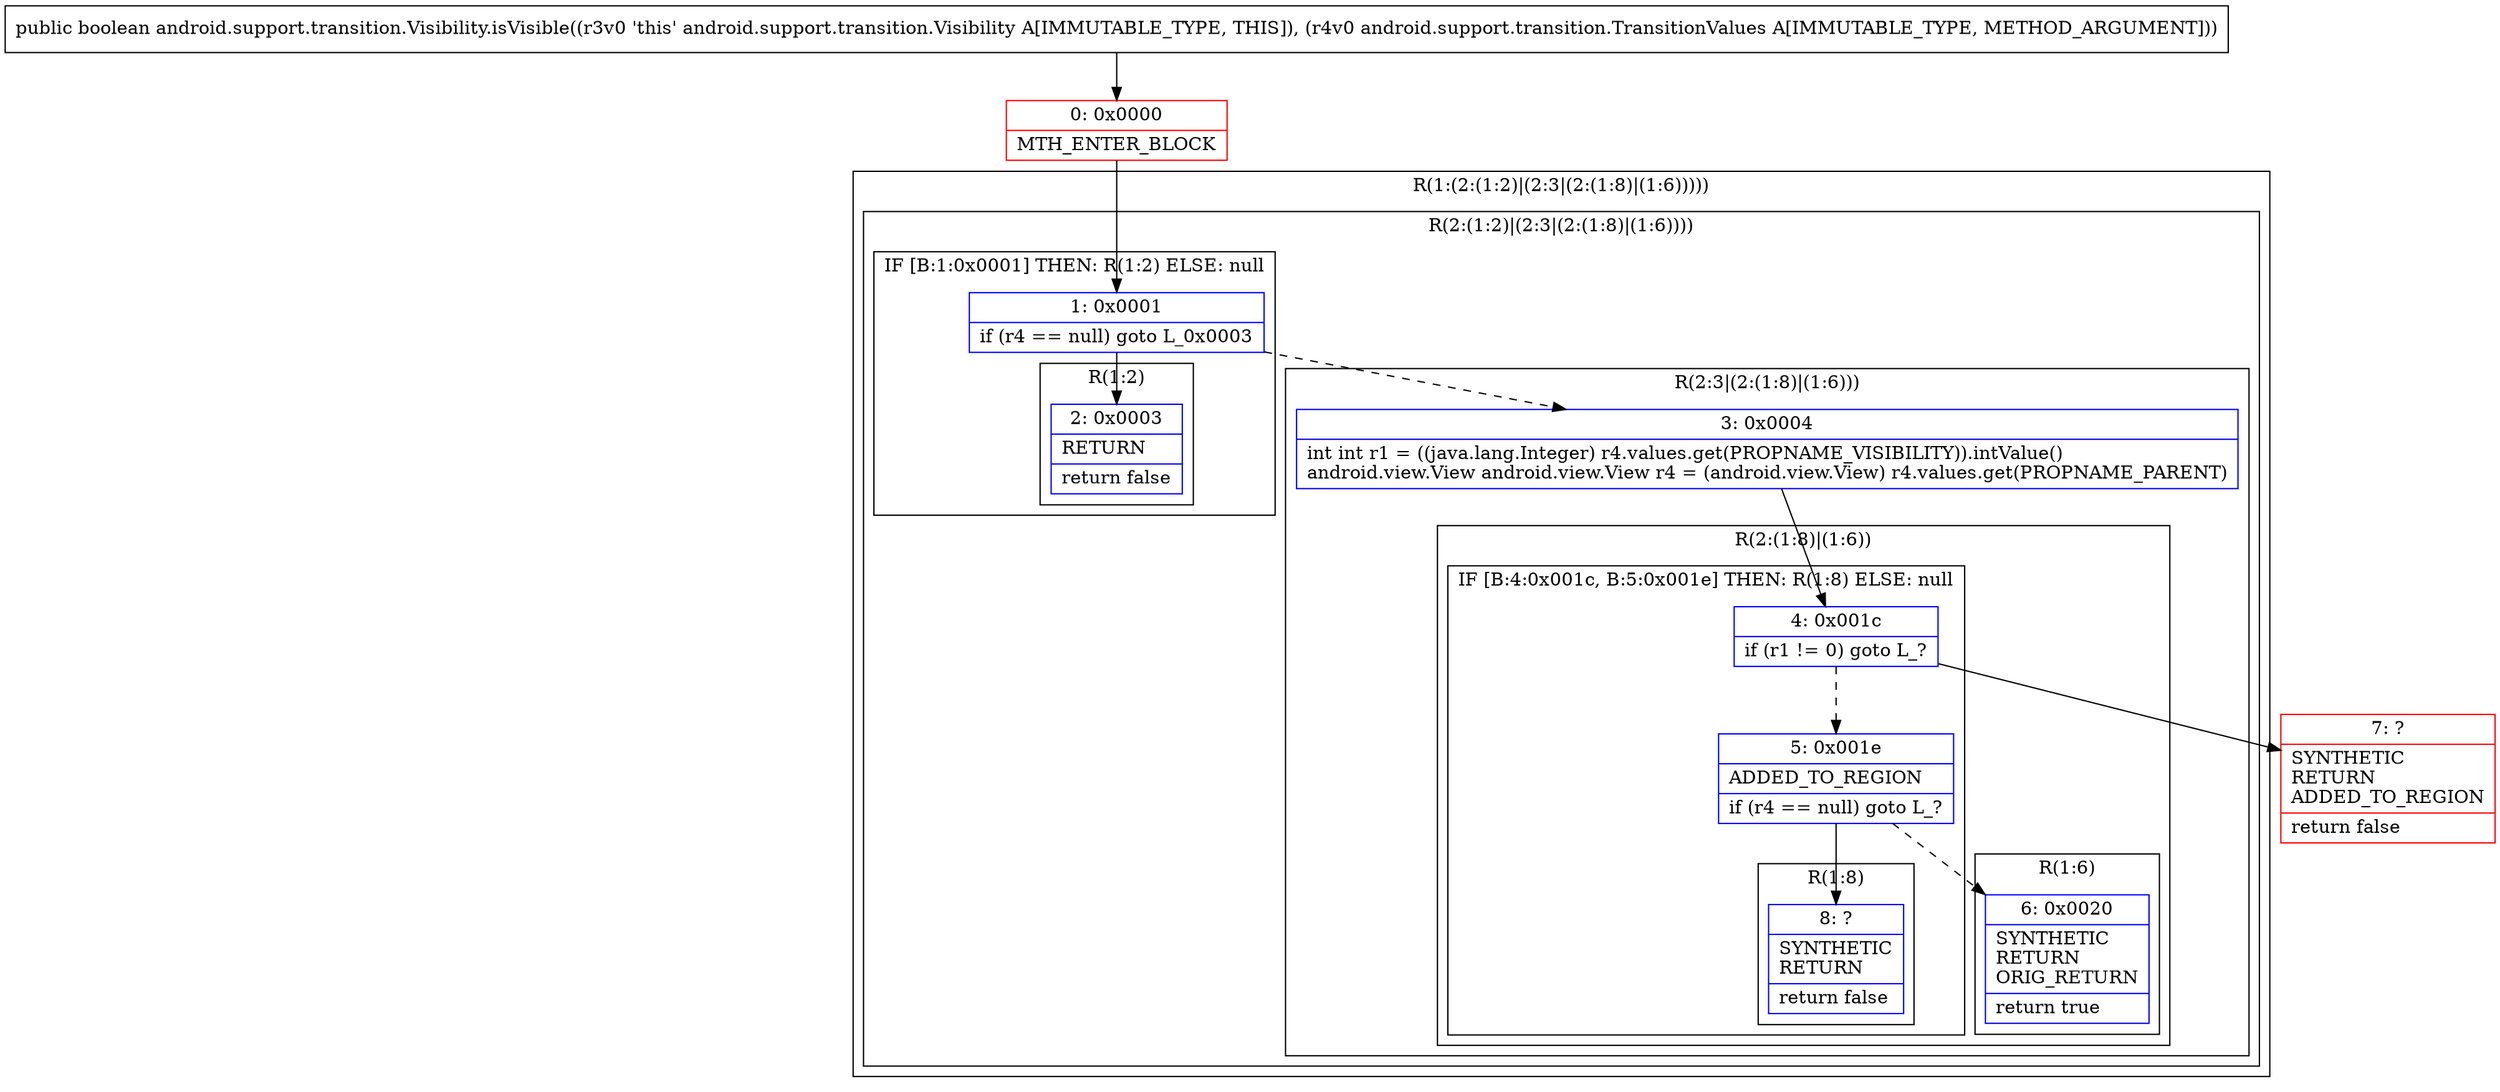 digraph "CFG forandroid.support.transition.Visibility.isVisible(Landroid\/support\/transition\/TransitionValues;)Z" {
subgraph cluster_Region_1697698364 {
label = "R(1:(2:(1:2)|(2:3|(2:(1:8)|(1:6)))))";
node [shape=record,color=blue];
subgraph cluster_Region_805023366 {
label = "R(2:(1:2)|(2:3|(2:(1:8)|(1:6))))";
node [shape=record,color=blue];
subgraph cluster_IfRegion_847954590 {
label = "IF [B:1:0x0001] THEN: R(1:2) ELSE: null";
node [shape=record,color=blue];
Node_1 [shape=record,label="{1\:\ 0x0001|if (r4 == null) goto L_0x0003\l}"];
subgraph cluster_Region_216539280 {
label = "R(1:2)";
node [shape=record,color=blue];
Node_2 [shape=record,label="{2\:\ 0x0003|RETURN\l|return false\l}"];
}
}
subgraph cluster_Region_1619141899 {
label = "R(2:3|(2:(1:8)|(1:6)))";
node [shape=record,color=blue];
Node_3 [shape=record,label="{3\:\ 0x0004|int int r1 = ((java.lang.Integer) r4.values.get(PROPNAME_VISIBILITY)).intValue()\landroid.view.View android.view.View r4 = (android.view.View) r4.values.get(PROPNAME_PARENT)\l}"];
subgraph cluster_Region_1873453571 {
label = "R(2:(1:8)|(1:6))";
node [shape=record,color=blue];
subgraph cluster_IfRegion_209113285 {
label = "IF [B:4:0x001c, B:5:0x001e] THEN: R(1:8) ELSE: null";
node [shape=record,color=blue];
Node_4 [shape=record,label="{4\:\ 0x001c|if (r1 != 0) goto L_?\l}"];
Node_5 [shape=record,label="{5\:\ 0x001e|ADDED_TO_REGION\l|if (r4 == null) goto L_?\l}"];
subgraph cluster_Region_500678382 {
label = "R(1:8)";
node [shape=record,color=blue];
Node_8 [shape=record,label="{8\:\ ?|SYNTHETIC\lRETURN\l|return false\l}"];
}
}
subgraph cluster_Region_2032992760 {
label = "R(1:6)";
node [shape=record,color=blue];
Node_6 [shape=record,label="{6\:\ 0x0020|SYNTHETIC\lRETURN\lORIG_RETURN\l|return true\l}"];
}
}
}
}
}
Node_0 [shape=record,color=red,label="{0\:\ 0x0000|MTH_ENTER_BLOCK\l}"];
Node_7 [shape=record,color=red,label="{7\:\ ?|SYNTHETIC\lRETURN\lADDED_TO_REGION\l|return false\l}"];
MethodNode[shape=record,label="{public boolean android.support.transition.Visibility.isVisible((r3v0 'this' android.support.transition.Visibility A[IMMUTABLE_TYPE, THIS]), (r4v0 android.support.transition.TransitionValues A[IMMUTABLE_TYPE, METHOD_ARGUMENT])) }"];
MethodNode -> Node_0;
Node_1 -> Node_2;
Node_1 -> Node_3[style=dashed];
Node_3 -> Node_4;
Node_4 -> Node_5[style=dashed];
Node_4 -> Node_7;
Node_5 -> Node_6[style=dashed];
Node_5 -> Node_8;
Node_0 -> Node_1;
}

